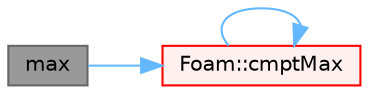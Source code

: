 digraph "max"
{
 // LATEX_PDF_SIZE
  bgcolor="transparent";
  edge [fontname=Helvetica,fontsize=10,labelfontname=Helvetica,labelfontsize=10];
  node [fontname=Helvetica,fontsize=10,shape=box,height=0.2,width=0.4];
  rankdir="LR";
  Node1 [id="Node000001",label="max",height=0.2,width=0.4,color="gray40", fillcolor="grey60", style="filled", fontcolor="black",tooltip=" "];
  Node1 -> Node2 [id="edge1_Node000001_Node000002",color="steelblue1",style="solid",tooltip=" "];
  Node2 [id="Node000002",label="Foam::cmptMax",height=0.2,width=0.4,color="red", fillcolor="#FFF0F0", style="filled",URL="$namespaceFoam.html#ab0e593317f8c0ebd299809089f27b307",tooltip=" "];
  Node2 -> Node2 [id="edge2_Node000002_Node000002",color="steelblue1",style="solid",tooltip=" "];
}
